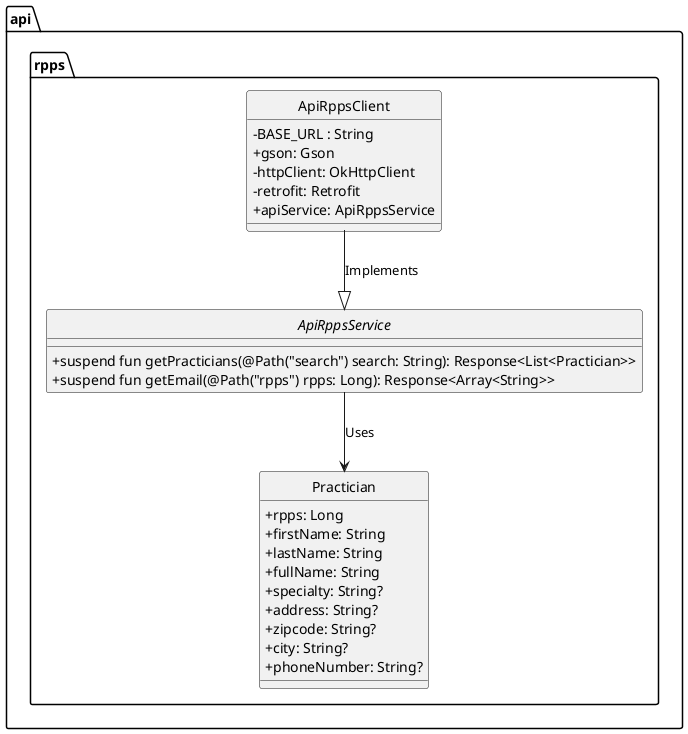 @startuml

hide circle
skinparam monochrome true
skinparam classAttributeIconSize 0
skinparam backgroundcolor white
'skinparam groupInheritance 2

package api{
	package rpps{
		interface ApiRppsService { 
			+ suspend fun getPracticians(@Path("search") search: String): Response<List<Practician>>
			+ suspend fun getEmail(@Path("rpps") rpps: Long): Response<Array<String>>
		}
		
		class ApiRppsClient {
            - BASE_URL : String
            + gson: Gson
            - httpClient: OkHttpClient
            - retrofit: Retrofit
            +  apiService: ApiRppsService
		}

		class Practician {
		    + rpps: Long
		    + firstName: String
		    + lastName: String
		    + fullName: String
		    + specialty: String?
		    + address: String?
		    + zipcode: String?
		    + city: String?
		    + phoneNumber: String?

		}
	}

}

ApiRppsClient --|>  ApiRppsService : "Implements"
ApiRppsService --> Practician : "Uses"


@enduml
